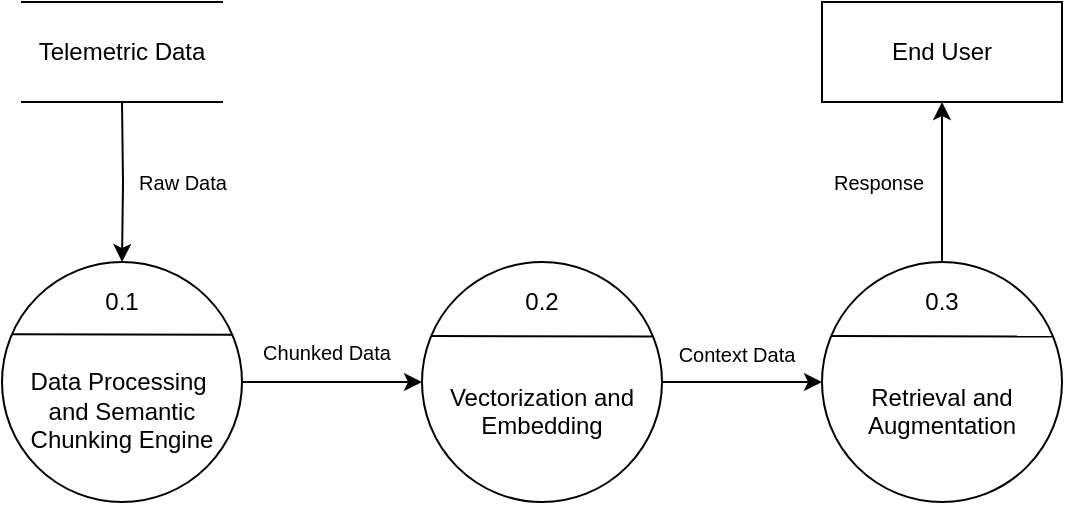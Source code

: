 <mxfile version="28.0.9">
  <diagram name="Page-1" id="BhJRpXFgT8BMyjS3z54s">
    <mxGraphModel dx="1042" dy="527" grid="1" gridSize="10" guides="1" tooltips="1" connect="1" arrows="1" fold="1" page="1" pageScale="1" pageWidth="850" pageHeight="1100" math="0" shadow="0">
      <root>
        <mxCell id="0" />
        <mxCell id="1" parent="0" />
        <mxCell id="pQ_e0zu4oofEvBA0uilv-20" style="edgeStyle=orthogonalEdgeStyle;rounded=0;orthogonalLoop=1;jettySize=auto;html=1;exitX=0.5;exitY=1;exitDx=0;exitDy=0;entryX=0.5;entryY=0;entryDx=0;entryDy=0;" edge="1" parent="1" target="pQ_e0zu4oofEvBA0uilv-23">
          <mxGeometry relative="1" as="geometry">
            <mxPoint x="220" y="130" as="sourcePoint" />
          </mxGeometry>
        </mxCell>
        <mxCell id="pQ_e0zu4oofEvBA0uilv-21" value="&lt;span style=&quot;font-size: 10px;&quot;&gt;Raw Data&lt;/span&gt;" style="text;html=1;align=center;verticalAlign=middle;resizable=0;points=[];autosize=1;strokeColor=none;fillColor=none;" vertex="1" parent="1">
          <mxGeometry x="215" y="155" width="70" height="30" as="geometry" />
        </mxCell>
        <mxCell id="pQ_e0zu4oofEvBA0uilv-22" style="edgeStyle=orthogonalEdgeStyle;rounded=0;orthogonalLoop=1;jettySize=auto;html=1;exitX=1;exitY=0.5;exitDx=0;exitDy=0;entryX=0;entryY=0.5;entryDx=0;entryDy=0;" edge="1" parent="1" source="pQ_e0zu4oofEvBA0uilv-23" target="pQ_e0zu4oofEvBA0uilv-27">
          <mxGeometry relative="1" as="geometry" />
        </mxCell>
        <mxCell id="pQ_e0zu4oofEvBA0uilv-23" value="&lt;div&gt;&lt;br&gt;&lt;/div&gt;&lt;div&gt;&lt;br&gt;&lt;/div&gt;&lt;div&gt;Data Processing&amp;nbsp;&lt;/div&gt;&lt;div&gt;and Semantic Chunking Engine&lt;/div&gt;" style="ellipse;whiteSpace=wrap;html=1;aspect=fixed;" vertex="1" parent="1">
          <mxGeometry x="160" y="210" width="120" height="120" as="geometry" />
        </mxCell>
        <mxCell id="pQ_e0zu4oofEvBA0uilv-24" value="0.1" style="whiteSpace=wrap;html=1;strokeWidth=0;strokeColor=light-dark(default, #ffffff);" vertex="1" parent="1">
          <mxGeometry x="200" y="220" width="40" height="20" as="geometry" />
        </mxCell>
        <mxCell id="pQ_e0zu4oofEvBA0uilv-25" value="" style="endArrow=none;html=1;rounded=0;exitX=0.037;exitY=0.301;exitDx=0;exitDy=0;exitPerimeter=0;entryX=0.954;entryY=0.303;entryDx=0;entryDy=0;entryPerimeter=0;" edge="1" parent="1">
          <mxGeometry width="50" height="50" relative="1" as="geometry">
            <mxPoint x="165.44" y="246.12" as="sourcePoint" />
            <mxPoint x="275.48" y="246.36" as="targetPoint" />
          </mxGeometry>
        </mxCell>
        <mxCell id="pQ_e0zu4oofEvBA0uilv-26" style="edgeStyle=orthogonalEdgeStyle;rounded=0;orthogonalLoop=1;jettySize=auto;html=1;exitX=1;exitY=0.5;exitDx=0;exitDy=0;entryX=0;entryY=0.5;entryDx=0;entryDy=0;" edge="1" parent="1" source="pQ_e0zu4oofEvBA0uilv-27" target="pQ_e0zu4oofEvBA0uilv-30">
          <mxGeometry relative="1" as="geometry" />
        </mxCell>
        <mxCell id="pQ_e0zu4oofEvBA0uilv-27" value="&lt;div&gt;&lt;br&gt;&lt;/div&gt;&lt;div&gt;&lt;br&gt;&lt;/div&gt;Vectorization and Embedding" style="ellipse;whiteSpace=wrap;html=1;aspect=fixed;" vertex="1" parent="1">
          <mxGeometry x="370" y="210" width="120" height="120" as="geometry" />
        </mxCell>
        <mxCell id="pQ_e0zu4oofEvBA0uilv-28" value="0.2" style="whiteSpace=wrap;html=1;strokeWidth=0;strokeColor=light-dark(default, #ffffff);" vertex="1" parent="1">
          <mxGeometry x="410" y="220" width="40" height="20" as="geometry" />
        </mxCell>
        <mxCell id="pQ_e0zu4oofEvBA0uilv-29" value="" style="edgeStyle=orthogonalEdgeStyle;rounded=0;orthogonalLoop=1;jettySize=auto;html=1;" edge="1" parent="1" source="pQ_e0zu4oofEvBA0uilv-30" target="pQ_e0zu4oofEvBA0uilv-32">
          <mxGeometry relative="1" as="geometry" />
        </mxCell>
        <mxCell id="pQ_e0zu4oofEvBA0uilv-30" value="&lt;div&gt;&lt;br&gt;&lt;/div&gt;&lt;div&gt;&lt;br&gt;&lt;/div&gt;Retrieval and Augmentation" style="ellipse;whiteSpace=wrap;html=1;aspect=fixed;" vertex="1" parent="1">
          <mxGeometry x="570" y="210" width="120" height="120" as="geometry" />
        </mxCell>
        <mxCell id="pQ_e0zu4oofEvBA0uilv-31" value="0.3" style="whiteSpace=wrap;html=1;strokeWidth=0;strokeColor=light-dark(default, #ffffff);" vertex="1" parent="1">
          <mxGeometry x="610" y="220" width="40" height="20" as="geometry" />
        </mxCell>
        <mxCell id="pQ_e0zu4oofEvBA0uilv-32" value="End User" style="html=1;dashed=0;whiteSpace=wrap;" vertex="1" parent="1">
          <mxGeometry x="570" y="80" width="120" height="50" as="geometry" />
        </mxCell>
        <mxCell id="pQ_e0zu4oofEvBA0uilv-33" value="" style="endArrow=none;html=1;rounded=0;exitX=0.037;exitY=0.301;exitDx=0;exitDy=0;exitPerimeter=0;entryX=0.954;entryY=0.303;entryDx=0;entryDy=0;entryPerimeter=0;" edge="1" parent="1">
          <mxGeometry width="50" height="50" relative="1" as="geometry">
            <mxPoint x="374.98" y="247" as="sourcePoint" />
            <mxPoint x="485.02" y="247.24" as="targetPoint" />
          </mxGeometry>
        </mxCell>
        <mxCell id="pQ_e0zu4oofEvBA0uilv-34" value="" style="endArrow=none;html=1;rounded=0;exitX=0.037;exitY=0.301;exitDx=0;exitDy=0;exitPerimeter=0;entryX=0.954;entryY=0.303;entryDx=0;entryDy=0;entryPerimeter=0;" edge="1" parent="1">
          <mxGeometry width="50" height="50" relative="1" as="geometry">
            <mxPoint x="574.98" y="247" as="sourcePoint" />
            <mxPoint x="685.02" y="247.24" as="targetPoint" />
          </mxGeometry>
        </mxCell>
        <mxCell id="pQ_e0zu4oofEvBA0uilv-35" value="&lt;span style=&quot;font-size: 10px;&quot;&gt;Chunked Data&lt;/span&gt;" style="text;html=1;align=center;verticalAlign=middle;resizable=0;points=[];autosize=1;strokeColor=none;fillColor=none;" vertex="1" parent="1">
          <mxGeometry x="277" y="240" width="90" height="30" as="geometry" />
        </mxCell>
        <mxCell id="pQ_e0zu4oofEvBA0uilv-36" value="&lt;span style=&quot;font-size: 10px;&quot;&gt;Context Data&lt;/span&gt;" style="text;html=1;align=center;verticalAlign=middle;resizable=0;points=[];autosize=1;strokeColor=none;fillColor=none;" vertex="1" parent="1">
          <mxGeometry x="487" y="241" width="80" height="30" as="geometry" />
        </mxCell>
        <mxCell id="pQ_e0zu4oofEvBA0uilv-37" value="&lt;span style=&quot;font-size: 10px;&quot;&gt;Response&lt;/span&gt;" style="text;html=1;align=center;verticalAlign=middle;resizable=0;points=[];autosize=1;strokeColor=none;fillColor=none;" vertex="1" parent="1">
          <mxGeometry x="563" y="155" width="70" height="30" as="geometry" />
        </mxCell>
        <mxCell id="pQ_e0zu4oofEvBA0uilv-38" value="Telemetric Data" style="html=1;dashed=0;whiteSpace=wrap;shape=partialRectangle;right=0;left=0;" vertex="1" parent="1">
          <mxGeometry x="170" y="80" width="100" height="50" as="geometry" />
        </mxCell>
      </root>
    </mxGraphModel>
  </diagram>
</mxfile>
